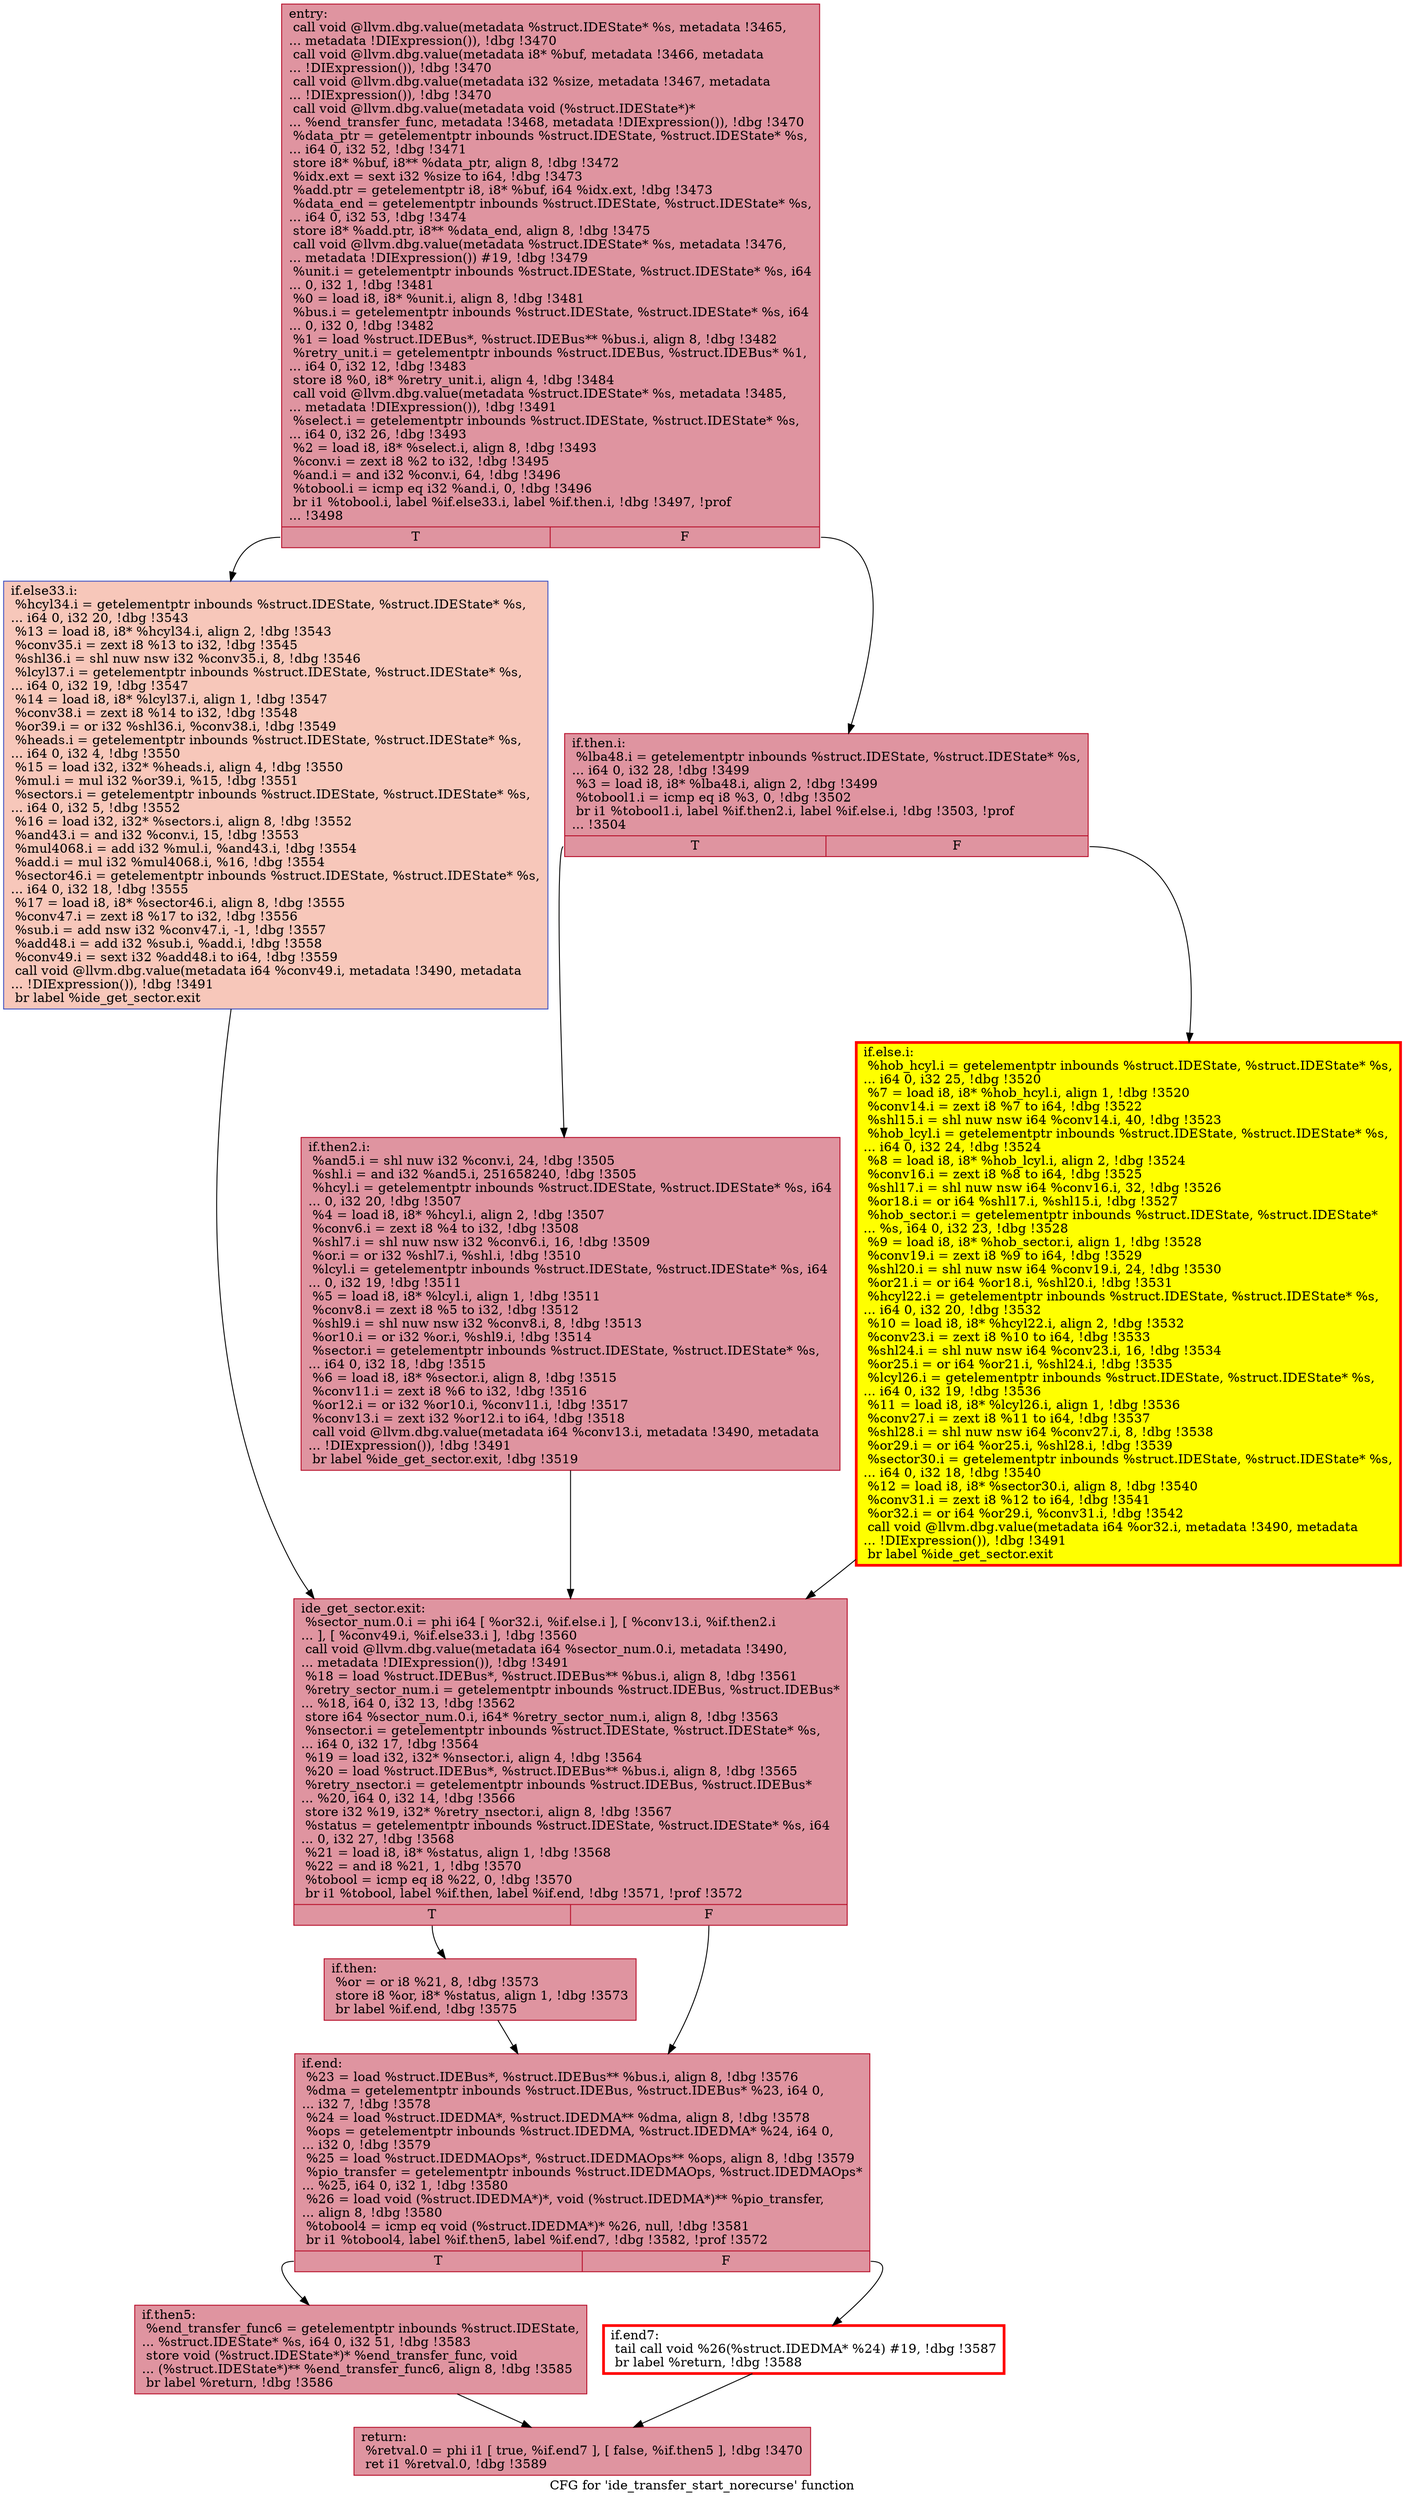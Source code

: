 digraph "CFG for 'ide_transfer_start_norecurse' function" {
	label="CFG for 'ide_transfer_start_norecurse' function";

	Node0x565092accc90 [shape=record,color="#b70d28ff", style=filled, fillcolor="#b70d2870",label="{entry:\l  call void @llvm.dbg.value(metadata %struct.IDEState* %s, metadata !3465,\l... metadata !DIExpression()), !dbg !3470\l  call void @llvm.dbg.value(metadata i8* %buf, metadata !3466, metadata\l... !DIExpression()), !dbg !3470\l  call void @llvm.dbg.value(metadata i32 %size, metadata !3467, metadata\l... !DIExpression()), !dbg !3470\l  call void @llvm.dbg.value(metadata void (%struct.IDEState*)*\l... %end_transfer_func, metadata !3468, metadata !DIExpression()), !dbg !3470\l  %data_ptr = getelementptr inbounds %struct.IDEState, %struct.IDEState* %s,\l... i64 0, i32 52, !dbg !3471\l  store i8* %buf, i8** %data_ptr, align 8, !dbg !3472\l  %idx.ext = sext i32 %size to i64, !dbg !3473\l  %add.ptr = getelementptr i8, i8* %buf, i64 %idx.ext, !dbg !3473\l  %data_end = getelementptr inbounds %struct.IDEState, %struct.IDEState* %s,\l... i64 0, i32 53, !dbg !3474\l  store i8* %add.ptr, i8** %data_end, align 8, !dbg !3475\l  call void @llvm.dbg.value(metadata %struct.IDEState* %s, metadata !3476,\l... metadata !DIExpression()) #19, !dbg !3479\l  %unit.i = getelementptr inbounds %struct.IDEState, %struct.IDEState* %s, i64\l... 0, i32 1, !dbg !3481\l  %0 = load i8, i8* %unit.i, align 8, !dbg !3481\l  %bus.i = getelementptr inbounds %struct.IDEState, %struct.IDEState* %s, i64\l... 0, i32 0, !dbg !3482\l  %1 = load %struct.IDEBus*, %struct.IDEBus** %bus.i, align 8, !dbg !3482\l  %retry_unit.i = getelementptr inbounds %struct.IDEBus, %struct.IDEBus* %1,\l... i64 0, i32 12, !dbg !3483\l  store i8 %0, i8* %retry_unit.i, align 4, !dbg !3484\l  call void @llvm.dbg.value(metadata %struct.IDEState* %s, metadata !3485,\l... metadata !DIExpression()), !dbg !3491\l  %select.i = getelementptr inbounds %struct.IDEState, %struct.IDEState* %s,\l... i64 0, i32 26, !dbg !3493\l  %2 = load i8, i8* %select.i, align 8, !dbg !3493\l  %conv.i = zext i8 %2 to i32, !dbg !3495\l  %and.i = and i32 %conv.i, 64, !dbg !3496\l  %tobool.i = icmp eq i32 %and.i, 0, !dbg !3496\l  br i1 %tobool.i, label %if.else33.i, label %if.then.i, !dbg !3497, !prof\l... !3498\l|{<s0>T|<s1>F}}"];
	Node0x565092accc90:s0 -> Node0x565092b9be70;
	Node0x565092accc90:s1 -> Node0x565092ef1ec0;
	Node0x565092ef1ec0 [shape=record,color="#b70d28ff", style=filled, fillcolor="#b70d2870",label="{if.then.i:                                        \l  %lba48.i = getelementptr inbounds %struct.IDEState, %struct.IDEState* %s,\l... i64 0, i32 28, !dbg !3499\l  %3 = load i8, i8* %lba48.i, align 2, !dbg !3499\l  %tobool1.i = icmp eq i8 %3, 0, !dbg !3502\l  br i1 %tobool1.i, label %if.then2.i, label %if.else.i, !dbg !3503, !prof\l... !3504\l|{<s0>T|<s1>F}}"];
	Node0x565092ef1ec0:s0 -> Node0x56509301b7c0;
	Node0x565092ef1ec0:s1 -> Node0x565092dd97e0;
	Node0x56509301b7c0 [shape=record,color="#b70d28ff", style=filled, fillcolor="#b70d2870",label="{if.then2.i:                                       \l  %and5.i = shl nuw i32 %conv.i, 24, !dbg !3505\l  %shl.i = and i32 %and5.i, 251658240, !dbg !3505\l  %hcyl.i = getelementptr inbounds %struct.IDEState, %struct.IDEState* %s, i64\l... 0, i32 20, !dbg !3507\l  %4 = load i8, i8* %hcyl.i, align 2, !dbg !3507\l  %conv6.i = zext i8 %4 to i32, !dbg !3508\l  %shl7.i = shl nuw nsw i32 %conv6.i, 16, !dbg !3509\l  %or.i = or i32 %shl7.i, %shl.i, !dbg !3510\l  %lcyl.i = getelementptr inbounds %struct.IDEState, %struct.IDEState* %s, i64\l... 0, i32 19, !dbg !3511\l  %5 = load i8, i8* %lcyl.i, align 1, !dbg !3511\l  %conv8.i = zext i8 %5 to i32, !dbg !3512\l  %shl9.i = shl nuw nsw i32 %conv8.i, 8, !dbg !3513\l  %or10.i = or i32 %or.i, %shl9.i, !dbg !3514\l  %sector.i = getelementptr inbounds %struct.IDEState, %struct.IDEState* %s,\l... i64 0, i32 18, !dbg !3515\l  %6 = load i8, i8* %sector.i, align 8, !dbg !3515\l  %conv11.i = zext i8 %6 to i32, !dbg !3516\l  %or12.i = or i32 %or10.i, %conv11.i, !dbg !3517\l  %conv13.i = zext i32 %or12.i to i64, !dbg !3518\l  call void @llvm.dbg.value(metadata i64 %conv13.i, metadata !3490, metadata\l... !DIExpression()), !dbg !3491\l  br label %ide_get_sector.exit, !dbg !3519\l}"];
	Node0x56509301b7c0 -> Node0x565092dcd870;
	Node0x565092dd97e0 [shape=record,penwidth=3.0, style="filled", color="red", fillcolor="yellow",label="{if.else.i:                                        \l  %hob_hcyl.i = getelementptr inbounds %struct.IDEState, %struct.IDEState* %s,\l... i64 0, i32 25, !dbg !3520\l  %7 = load i8, i8* %hob_hcyl.i, align 1, !dbg !3520\l  %conv14.i = zext i8 %7 to i64, !dbg !3522\l  %shl15.i = shl nuw nsw i64 %conv14.i, 40, !dbg !3523\l  %hob_lcyl.i = getelementptr inbounds %struct.IDEState, %struct.IDEState* %s,\l... i64 0, i32 24, !dbg !3524\l  %8 = load i8, i8* %hob_lcyl.i, align 2, !dbg !3524\l  %conv16.i = zext i8 %8 to i64, !dbg !3525\l  %shl17.i = shl nuw nsw i64 %conv16.i, 32, !dbg !3526\l  %or18.i = or i64 %shl17.i, %shl15.i, !dbg !3527\l  %hob_sector.i = getelementptr inbounds %struct.IDEState, %struct.IDEState*\l... %s, i64 0, i32 23, !dbg !3528\l  %9 = load i8, i8* %hob_sector.i, align 1, !dbg !3528\l  %conv19.i = zext i8 %9 to i64, !dbg !3529\l  %shl20.i = shl nuw nsw i64 %conv19.i, 24, !dbg !3530\l  %or21.i = or i64 %or18.i, %shl20.i, !dbg !3531\l  %hcyl22.i = getelementptr inbounds %struct.IDEState, %struct.IDEState* %s,\l... i64 0, i32 20, !dbg !3532\l  %10 = load i8, i8* %hcyl22.i, align 2, !dbg !3532\l  %conv23.i = zext i8 %10 to i64, !dbg !3533\l  %shl24.i = shl nuw nsw i64 %conv23.i, 16, !dbg !3534\l  %or25.i = or i64 %or21.i, %shl24.i, !dbg !3535\l  %lcyl26.i = getelementptr inbounds %struct.IDEState, %struct.IDEState* %s,\l... i64 0, i32 19, !dbg !3536\l  %11 = load i8, i8* %lcyl26.i, align 1, !dbg !3536\l  %conv27.i = zext i8 %11 to i64, !dbg !3537\l  %shl28.i = shl nuw nsw i64 %conv27.i, 8, !dbg !3538\l  %or29.i = or i64 %or25.i, %shl28.i, !dbg !3539\l  %sector30.i = getelementptr inbounds %struct.IDEState, %struct.IDEState* %s,\l... i64 0, i32 18, !dbg !3540\l  %12 = load i8, i8* %sector30.i, align 8, !dbg !3540\l  %conv31.i = zext i8 %12 to i64, !dbg !3541\l  %or32.i = or i64 %or29.i, %conv31.i, !dbg !3542\l  call void @llvm.dbg.value(metadata i64 %or32.i, metadata !3490, metadata\l... !DIExpression()), !dbg !3491\l  br label %ide_get_sector.exit\l}"];
	Node0x565092dd97e0 -> Node0x565092dcd870;
	Node0x565092b9be70 [shape=record,color="#3d50c3ff", style=filled, fillcolor="#ec7f6370",label="{if.else33.i:                                      \l  %hcyl34.i = getelementptr inbounds %struct.IDEState, %struct.IDEState* %s,\l... i64 0, i32 20, !dbg !3543\l  %13 = load i8, i8* %hcyl34.i, align 2, !dbg !3543\l  %conv35.i = zext i8 %13 to i32, !dbg !3545\l  %shl36.i = shl nuw nsw i32 %conv35.i, 8, !dbg !3546\l  %lcyl37.i = getelementptr inbounds %struct.IDEState, %struct.IDEState* %s,\l... i64 0, i32 19, !dbg !3547\l  %14 = load i8, i8* %lcyl37.i, align 1, !dbg !3547\l  %conv38.i = zext i8 %14 to i32, !dbg !3548\l  %or39.i = or i32 %shl36.i, %conv38.i, !dbg !3549\l  %heads.i = getelementptr inbounds %struct.IDEState, %struct.IDEState* %s,\l... i64 0, i32 4, !dbg !3550\l  %15 = load i32, i32* %heads.i, align 4, !dbg !3550\l  %mul.i = mul i32 %or39.i, %15, !dbg !3551\l  %sectors.i = getelementptr inbounds %struct.IDEState, %struct.IDEState* %s,\l... i64 0, i32 5, !dbg !3552\l  %16 = load i32, i32* %sectors.i, align 8, !dbg !3552\l  %and43.i = and i32 %conv.i, 15, !dbg !3553\l  %mul4068.i = add i32 %mul.i, %and43.i, !dbg !3554\l  %add.i = mul i32 %mul4068.i, %16, !dbg !3554\l  %sector46.i = getelementptr inbounds %struct.IDEState, %struct.IDEState* %s,\l... i64 0, i32 18, !dbg !3555\l  %17 = load i8, i8* %sector46.i, align 8, !dbg !3555\l  %conv47.i = zext i8 %17 to i32, !dbg !3556\l  %sub.i = add nsw i32 %conv47.i, -1, !dbg !3557\l  %add48.i = add i32 %sub.i, %add.i, !dbg !3558\l  %conv49.i = sext i32 %add48.i to i64, !dbg !3559\l  call void @llvm.dbg.value(metadata i64 %conv49.i, metadata !3490, metadata\l... !DIExpression()), !dbg !3491\l  br label %ide_get_sector.exit\l}"];
	Node0x565092b9be70 -> Node0x565092dcd870;
	Node0x565092dcd870 [shape=record,color="#b70d28ff", style=filled, fillcolor="#b70d2870",label="{ide_get_sector.exit:                              \l  %sector_num.0.i = phi i64 [ %or32.i, %if.else.i ], [ %conv13.i, %if.then2.i\l... ], [ %conv49.i, %if.else33.i ], !dbg !3560\l  call void @llvm.dbg.value(metadata i64 %sector_num.0.i, metadata !3490,\l... metadata !DIExpression()), !dbg !3491\l  %18 = load %struct.IDEBus*, %struct.IDEBus** %bus.i, align 8, !dbg !3561\l  %retry_sector_num.i = getelementptr inbounds %struct.IDEBus, %struct.IDEBus*\l... %18, i64 0, i32 13, !dbg !3562\l  store i64 %sector_num.0.i, i64* %retry_sector_num.i, align 8, !dbg !3563\l  %nsector.i = getelementptr inbounds %struct.IDEState, %struct.IDEState* %s,\l... i64 0, i32 17, !dbg !3564\l  %19 = load i32, i32* %nsector.i, align 4, !dbg !3564\l  %20 = load %struct.IDEBus*, %struct.IDEBus** %bus.i, align 8, !dbg !3565\l  %retry_nsector.i = getelementptr inbounds %struct.IDEBus, %struct.IDEBus*\l... %20, i64 0, i32 14, !dbg !3566\l  store i32 %19, i32* %retry_nsector.i, align 8, !dbg !3567\l  %status = getelementptr inbounds %struct.IDEState, %struct.IDEState* %s, i64\l... 0, i32 27, !dbg !3568\l  %21 = load i8, i8* %status, align 1, !dbg !3568\l  %22 = and i8 %21, 1, !dbg !3570\l  %tobool = icmp eq i8 %22, 0, !dbg !3570\l  br i1 %tobool, label %if.then, label %if.end, !dbg !3571, !prof !3572\l|{<s0>T|<s1>F}}"];
	Node0x565092dcd870:s0 -> Node0x565092acad40;
	Node0x565092dcd870:s1 -> Node0x565092ad09a0;
	Node0x565092acad40 [shape=record,color="#b70d28ff", style=filled, fillcolor="#b70d2870",label="{if.then:                                          \l  %or = or i8 %21, 8, !dbg !3573\l  store i8 %or, i8* %status, align 1, !dbg !3573\l  br label %if.end, !dbg !3575\l}"];
	Node0x565092acad40 -> Node0x565092ad09a0;
	Node0x565092ad09a0 [shape=record,color="#b70d28ff", style=filled, fillcolor="#b70d2870",label="{if.end:                                           \l  %23 = load %struct.IDEBus*, %struct.IDEBus** %bus.i, align 8, !dbg !3576\l  %dma = getelementptr inbounds %struct.IDEBus, %struct.IDEBus* %23, i64 0,\l... i32 7, !dbg !3578\l  %24 = load %struct.IDEDMA*, %struct.IDEDMA** %dma, align 8, !dbg !3578\l  %ops = getelementptr inbounds %struct.IDEDMA, %struct.IDEDMA* %24, i64 0,\l... i32 0, !dbg !3579\l  %25 = load %struct.IDEDMAOps*, %struct.IDEDMAOps** %ops, align 8, !dbg !3579\l  %pio_transfer = getelementptr inbounds %struct.IDEDMAOps, %struct.IDEDMAOps*\l... %25, i64 0, i32 1, !dbg !3580\l  %26 = load void (%struct.IDEDMA*)*, void (%struct.IDEDMA*)** %pio_transfer,\l... align 8, !dbg !3580\l  %tobool4 = icmp eq void (%struct.IDEDMA*)* %26, null, !dbg !3581\l  br i1 %tobool4, label %if.then5, label %if.end7, !dbg !3582, !prof !3572\l|{<s0>T|<s1>F}}"];
	Node0x565092ad09a0:s0 -> Node0x565092ad1b90;
	Node0x565092ad09a0:s1 -> Node0x565092ad1c00;
	Node0x565092ad1b90 [shape=record,color="#b70d28ff", style=filled, fillcolor="#b70d2870",label="{if.then5:                                         \l  %end_transfer_func6 = getelementptr inbounds %struct.IDEState,\l... %struct.IDEState* %s, i64 0, i32 51, !dbg !3583\l  store void (%struct.IDEState*)* %end_transfer_func, void\l... (%struct.IDEState*)** %end_transfer_func6, align 8, !dbg !3585\l  br label %return, !dbg !3586\l}"];
	Node0x565092ad1b90 -> Node0x565092acdeb0;
	Node0x565092ad1c00 [shape=record,penwidth=3.0, color="red",label="{if.end7:                                          \l  tail call void %26(%struct.IDEDMA* %24) #19, !dbg !3587\l  br label %return, !dbg !3588\l}"];
	Node0x565092ad1c00 -> Node0x565092acdeb0;
	Node0x565092acdeb0 [shape=record,color="#b70d28ff", style=filled, fillcolor="#b70d2870",label="{return:                                           \l  %retval.0 = phi i1 [ true, %if.end7 ], [ false, %if.then5 ], !dbg !3470\l  ret i1 %retval.0, !dbg !3589\l}"];
}
